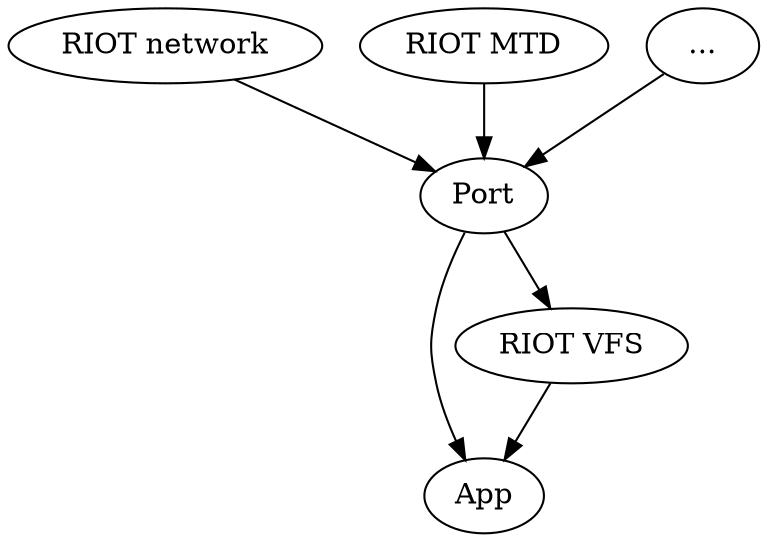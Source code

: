 digraph G {
	"RIOT network" -> "Port";
	"RIOT MTD" -> "Port";
	"..." -> "Port";
	"Port" -> "App";
	"Port" -> "RIOT VFS" -> "App";
}
